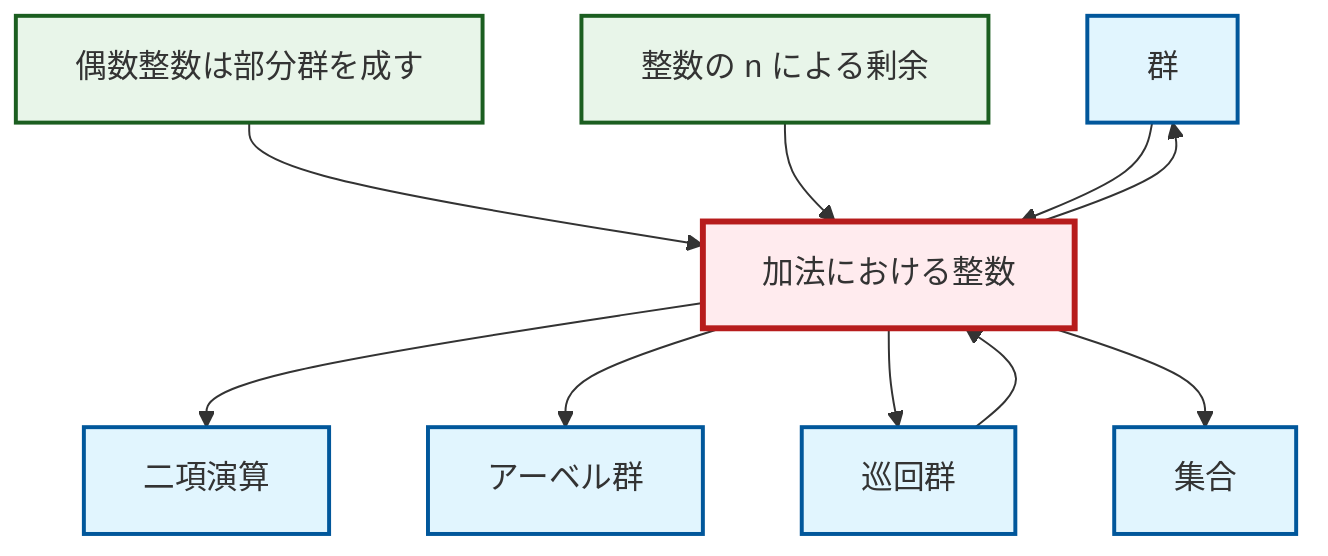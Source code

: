graph TD
    classDef definition fill:#e1f5fe,stroke:#01579b,stroke-width:2px
    classDef theorem fill:#f3e5f5,stroke:#4a148c,stroke-width:2px
    classDef axiom fill:#fff3e0,stroke:#e65100,stroke-width:2px
    classDef example fill:#e8f5e9,stroke:#1b5e20,stroke-width:2px
    classDef current fill:#ffebee,stroke:#b71c1c,stroke-width:3px
    def-abelian-group["アーベル群"]:::definition
    def-group["群"]:::definition
    ex-quotient-integers-mod-n["整数の n による剰余"]:::example
    def-cyclic-group["巡回群"]:::definition
    def-set["集合"]:::definition
    ex-integers-addition["加法における整数"]:::example
    ex-even-integers-subgroup["偶数整数は部分群を成す"]:::example
    def-binary-operation["二項演算"]:::definition
    ex-integers-addition --> def-binary-operation
    ex-integers-addition --> def-group
    def-cyclic-group --> ex-integers-addition
    ex-integers-addition --> def-abelian-group
    ex-integers-addition --> def-cyclic-group
    ex-even-integers-subgroup --> ex-integers-addition
    ex-quotient-integers-mod-n --> ex-integers-addition
    def-group --> ex-integers-addition
    ex-integers-addition --> def-set
    class ex-integers-addition current